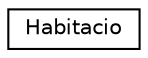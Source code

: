 digraph "Jerarquia Gràfica de la Classe"
{
  edge [fontname="Helvetica",fontsize="10",labelfontname="Helvetica",labelfontsize="10"];
  node [fontname="Helvetica",fontsize="10",shape=record];
  rankdir="LR";
  Node1 [label="Habitacio",height=0.2,width=0.4,color="black", fillcolor="white", style="filled",URL="$classHabitacio.html"];
}
